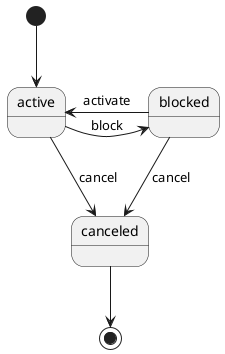 @startuml

[*] --> active

active -right-> blocked : block
blocked -left-> active  : activate

blocked --> canceled  : cancel
active --> canceled  : cancel

canceled --> [*]

@enduml
